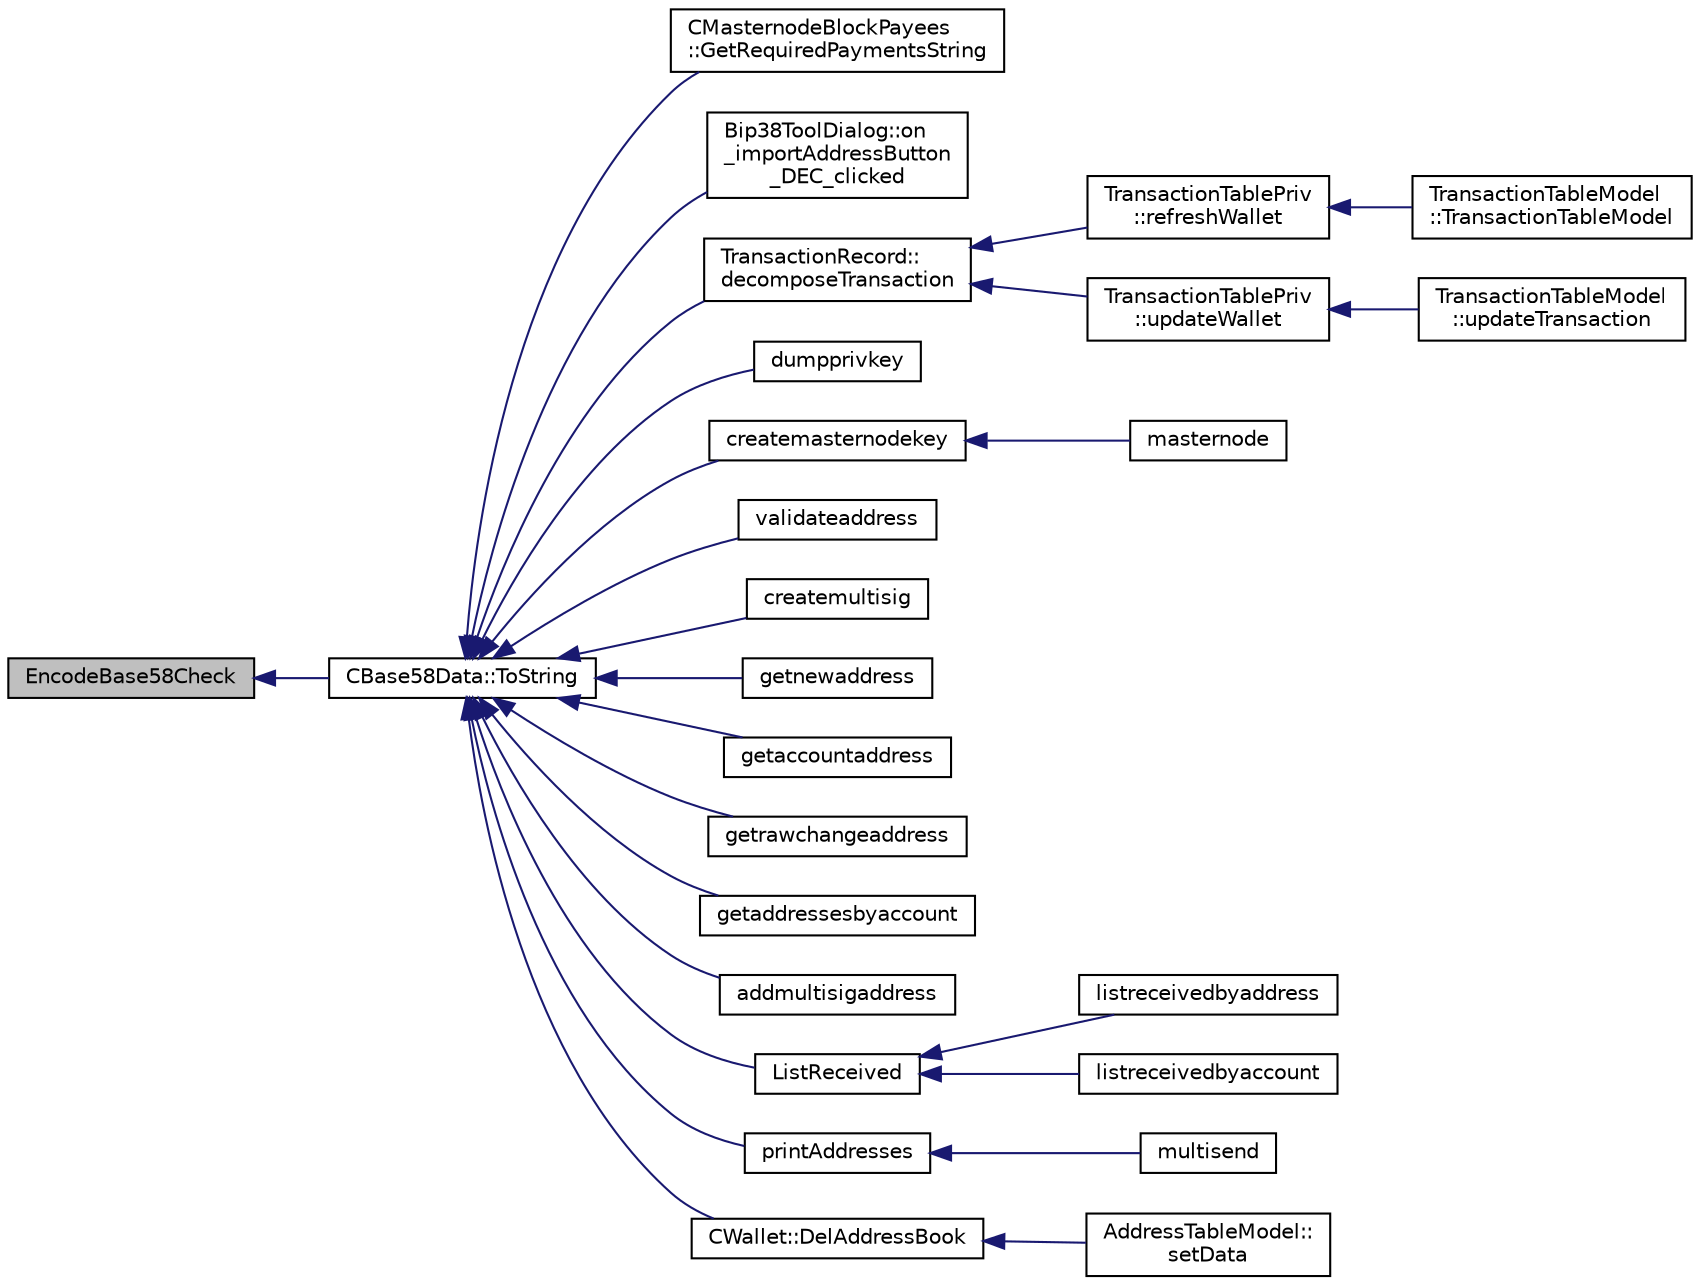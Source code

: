 digraph "EncodeBase58Check"
{
  edge [fontname="Helvetica",fontsize="10",labelfontname="Helvetica",labelfontsize="10"];
  node [fontname="Helvetica",fontsize="10",shape=record];
  rankdir="LR";
  Node146 [label="EncodeBase58Check",height=0.2,width=0.4,color="black", fillcolor="grey75", style="filled", fontcolor="black"];
  Node146 -> Node147 [dir="back",color="midnightblue",fontsize="10",style="solid",fontname="Helvetica"];
  Node147 [label="CBase58Data::ToString",height=0.2,width=0.4,color="black", fillcolor="white", style="filled",URL="$class_c_base58_data.html#a7dc91af403ca02694b3247b15604e220"];
  Node147 -> Node148 [dir="back",color="midnightblue",fontsize="10",style="solid",fontname="Helvetica"];
  Node148 [label="CMasternodeBlockPayees\l::GetRequiredPaymentsString",height=0.2,width=0.4,color="black", fillcolor="white", style="filled",URL="$class_c_masternode_block_payees.html#a1026e555a9484567ea6cbfe8f90b428e"];
  Node147 -> Node149 [dir="back",color="midnightblue",fontsize="10",style="solid",fontname="Helvetica"];
  Node149 [label="Bip38ToolDialog::on\l_importAddressButton\l_DEC_clicked",height=0.2,width=0.4,color="black", fillcolor="white", style="filled",URL="$class_bip38_tool_dialog.html#a20a1363ad4ff8e241583b3ceb19379e6"];
  Node147 -> Node150 [dir="back",color="midnightblue",fontsize="10",style="solid",fontname="Helvetica"];
  Node150 [label="TransactionRecord::\ldecomposeTransaction",height=0.2,width=0.4,color="black", fillcolor="white", style="filled",URL="$class_transaction_record.html#a9f5db4465fa5fdcc3f9af525096bcdb9"];
  Node150 -> Node151 [dir="back",color="midnightblue",fontsize="10",style="solid",fontname="Helvetica"];
  Node151 [label="TransactionTablePriv\l::refreshWallet",height=0.2,width=0.4,color="black", fillcolor="white", style="filled",URL="$class_transaction_table_priv.html#a1f81da5d7cfb2aac03a5e18e6bc91792"];
  Node151 -> Node152 [dir="back",color="midnightblue",fontsize="10",style="solid",fontname="Helvetica"];
  Node152 [label="TransactionTableModel\l::TransactionTableModel",height=0.2,width=0.4,color="black", fillcolor="white", style="filled",URL="$class_transaction_table_model.html#a6c10b7cab9804eee6df9e049a978dc62"];
  Node150 -> Node153 [dir="back",color="midnightblue",fontsize="10",style="solid",fontname="Helvetica"];
  Node153 [label="TransactionTablePriv\l::updateWallet",height=0.2,width=0.4,color="black", fillcolor="white", style="filled",URL="$class_transaction_table_priv.html#a5a8454ce91251c4d9eb927bf2850745c"];
  Node153 -> Node154 [dir="back",color="midnightblue",fontsize="10",style="solid",fontname="Helvetica"];
  Node154 [label="TransactionTableModel\l::updateTransaction",height=0.2,width=0.4,color="black", fillcolor="white", style="filled",URL="$class_transaction_table_model.html#a8de43b3c7ba0612304906eb5a2f51a06"];
  Node147 -> Node155 [dir="back",color="midnightblue",fontsize="10",style="solid",fontname="Helvetica"];
  Node155 [label="dumpprivkey",height=0.2,width=0.4,color="black", fillcolor="white", style="filled",URL="$rpcdump_8cpp.html#a4010fb238298e15c540d3e5ecd60f858"];
  Node147 -> Node156 [dir="back",color="midnightblue",fontsize="10",style="solid",fontname="Helvetica"];
  Node156 [label="createmasternodekey",height=0.2,width=0.4,color="black", fillcolor="white", style="filled",URL="$rpcmasternode_8cpp.html#ab2ae911ed724aad1cbe631ae2fe3e219"];
  Node156 -> Node157 [dir="back",color="midnightblue",fontsize="10",style="solid",fontname="Helvetica"];
  Node157 [label="masternode",height=0.2,width=0.4,color="black", fillcolor="white", style="filled",URL="$rpcmasternode_8cpp.html#a30609e443aeb47c29ed0878d16b1b5e1"];
  Node147 -> Node158 [dir="back",color="midnightblue",fontsize="10",style="solid",fontname="Helvetica"];
  Node158 [label="validateaddress",height=0.2,width=0.4,color="black", fillcolor="white", style="filled",URL="$rpcmisc_8cpp.html#aea4124dcc1390de557db6128da0697f4"];
  Node147 -> Node159 [dir="back",color="midnightblue",fontsize="10",style="solid",fontname="Helvetica"];
  Node159 [label="createmultisig",height=0.2,width=0.4,color="black", fillcolor="white", style="filled",URL="$rpcmisc_8cpp.html#a10f145bcadd06025abb3b065e2fa7a84"];
  Node147 -> Node160 [dir="back",color="midnightblue",fontsize="10",style="solid",fontname="Helvetica"];
  Node160 [label="getnewaddress",height=0.2,width=0.4,color="black", fillcolor="white", style="filled",URL="$rpcwallet_8cpp.html#aead824d845d670fbd8f187ebd4f9a535"];
  Node147 -> Node161 [dir="back",color="midnightblue",fontsize="10",style="solid",fontname="Helvetica"];
  Node161 [label="getaccountaddress",height=0.2,width=0.4,color="black", fillcolor="white", style="filled",URL="$rpcwallet_8cpp.html#a92145bcb3cfb45eb47dca18f1c94c434"];
  Node147 -> Node162 [dir="back",color="midnightblue",fontsize="10",style="solid",fontname="Helvetica"];
  Node162 [label="getrawchangeaddress",height=0.2,width=0.4,color="black", fillcolor="white", style="filled",URL="$rpcwallet_8cpp.html#ae71809202b4dcc13d2034c5c72af34da"];
  Node147 -> Node163 [dir="back",color="midnightblue",fontsize="10",style="solid",fontname="Helvetica"];
  Node163 [label="getaddressesbyaccount",height=0.2,width=0.4,color="black", fillcolor="white", style="filled",URL="$rpcwallet_8cpp.html#af7f6462458033e5fcd024bc4fecf2da8"];
  Node147 -> Node164 [dir="back",color="midnightblue",fontsize="10",style="solid",fontname="Helvetica"];
  Node164 [label="addmultisigaddress",height=0.2,width=0.4,color="black", fillcolor="white", style="filled",URL="$rpcwallet_8cpp.html#a01e8a83cbd4209f10c71719383d7ca2d"];
  Node147 -> Node165 [dir="back",color="midnightblue",fontsize="10",style="solid",fontname="Helvetica"];
  Node165 [label="ListReceived",height=0.2,width=0.4,color="black", fillcolor="white", style="filled",URL="$rpcwallet_8cpp.html#a0cc958f67a8d6d0002cb4fee19eddb5c"];
  Node165 -> Node166 [dir="back",color="midnightblue",fontsize="10",style="solid",fontname="Helvetica"];
  Node166 [label="listreceivedbyaddress",height=0.2,width=0.4,color="black", fillcolor="white", style="filled",URL="$rpcwallet_8cpp.html#a34b36ceb4a7e36e0dab24cf675c49da5"];
  Node165 -> Node167 [dir="back",color="midnightblue",fontsize="10",style="solid",fontname="Helvetica"];
  Node167 [label="listreceivedbyaccount",height=0.2,width=0.4,color="black", fillcolor="white", style="filled",URL="$rpcwallet_8cpp.html#ab7e240a25a3d2d30ffb65bdfdfa082eb"];
  Node147 -> Node168 [dir="back",color="midnightblue",fontsize="10",style="solid",fontname="Helvetica"];
  Node168 [label="printAddresses",height=0.2,width=0.4,color="black", fillcolor="white", style="filled",URL="$rpcwallet_8cpp.html#a4360b9e906ccc9414a35fc6cdc1f4517"];
  Node168 -> Node169 [dir="back",color="midnightblue",fontsize="10",style="solid",fontname="Helvetica"];
  Node169 [label="multisend",height=0.2,width=0.4,color="black", fillcolor="white", style="filled",URL="$rpcwallet_8cpp.html#a6fa4654a100cc6506c8e050a4c85fdc2"];
  Node147 -> Node170 [dir="back",color="midnightblue",fontsize="10",style="solid",fontname="Helvetica"];
  Node170 [label="CWallet::DelAddressBook",height=0.2,width=0.4,color="black", fillcolor="white", style="filled",URL="$group___actions.html#gac6542da8493cbb958068b7a01c05b631"];
  Node170 -> Node171 [dir="back",color="midnightblue",fontsize="10",style="solid",fontname="Helvetica"];
  Node171 [label="AddressTableModel::\lsetData",height=0.2,width=0.4,color="black", fillcolor="white", style="filled",URL="$class_address_table_model.html#a5c6bd467fd1fc499d126fe2b7380ce5c"];
}
